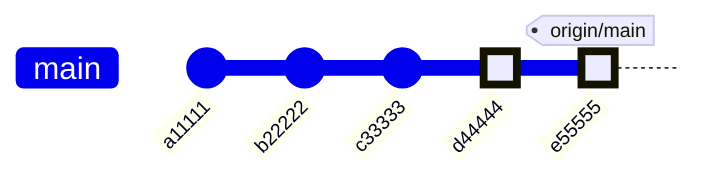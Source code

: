 gitGraph
    commit id: "a11111"
    commit id: "b22222"
    commit id: "c33333"
    commit id: "d44444" type: HIGHLIGHT
    commit id: "e55555" type: HIGHLIGHT tag: "origin/main"